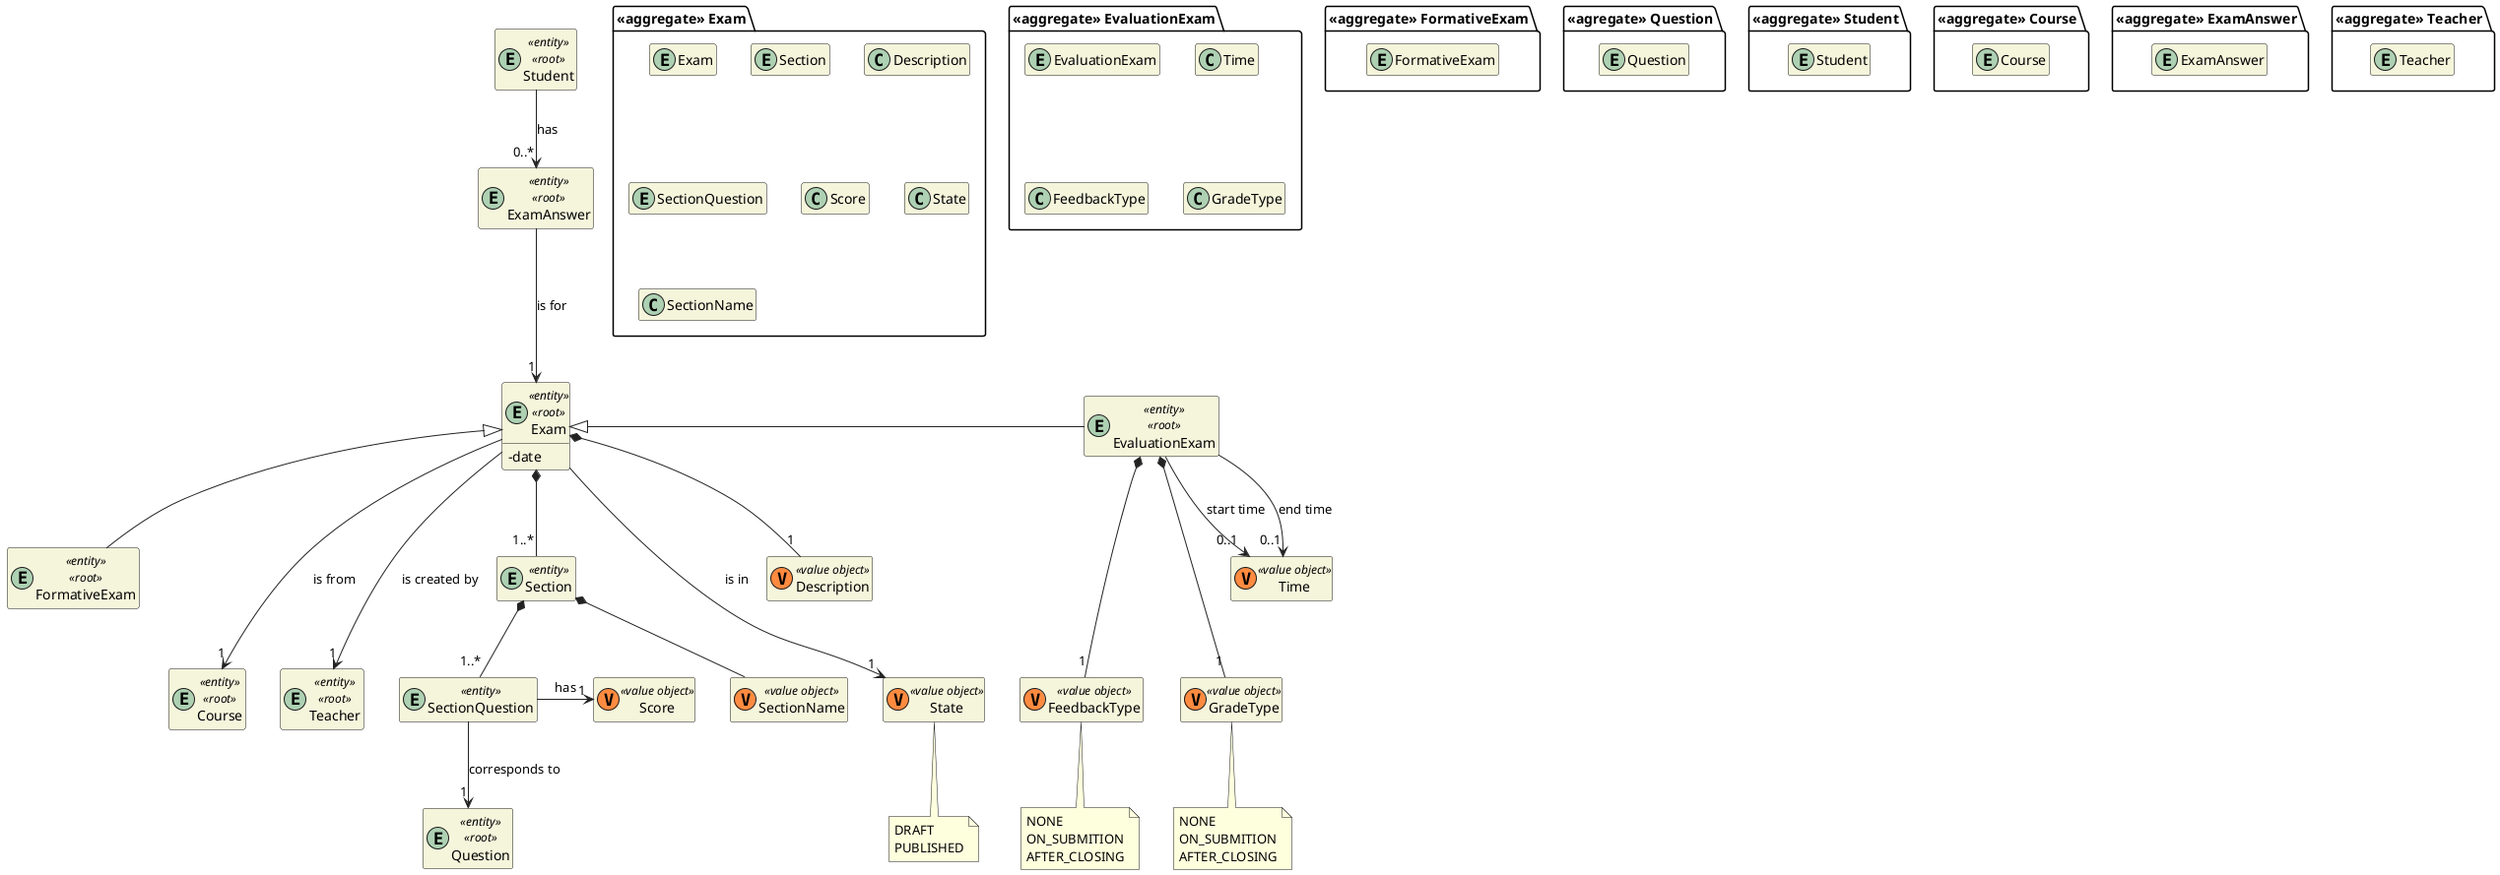 @startuml US2009_DM
'https://plantuml.com/class-diagram

skinparam classAttributeIconSize 0
hide empty attributes
hide empty methods
skinparam classBackgroundColor beige
skinparam ArrowColor #222222

package "<<aggregate>> Exam" {

  entity Exam

  entity Section

  class Description

  entity SectionQuestion
  class Score

  class State

  class SectionName
}

package "<<aggregate>> FormativeExam" {
  entity FormativeExam
}

entity FormativeExam <<entity>> <<root>> {
}

package "<<aggregate>> EvaluationExam" {
  entity EvaluationExam

  class Time
  class FeedbackType
  class GradeType
}

entity EvaluationExam <<entity>> <<root>> {
}

package "<<agregate>> Question" {
  entity Question
}

package "<<aggregate>> Student" {
  entity Student
}

entity SectionQuestion <<entity>> {
}

entity Student <<entity>> <<root>> {
}

package "<<aggregate>> Course" {
  entity Course
}

entity Course <<entity>> <<root>> {
}

package "<<aggregate>> ExamAnswer" {
  entity ExamAnswer
}

entity ExamAnswer <<entity>> <<root>> {
}

package "<<aggregate>> Teacher" {
  entity Teacher
}

entity Teacher <<entity>> <<root>> {
}

entity Exam <<entity>> <<root>> {
  - date
}

entity Section <<entity>> {}

class SectionName <<(V,#FF8B40) value object>> {}
class State <<(V,#FF8B40) value object>> {}

class FeedbackType <<(V,#FF8B40) value object>> {}
class GradeType <<(V,#FF8B40) value object>> {}
class Description <<(V,#FF8B40) value object>> {}
class Time <<(V,#FF8B40) value object>> {}
class Score <<(V,#FF8B40) value object>> {}

entity Question <<entity>> <<root>> {}

Exam <|- EvaluationExam
Exam <|-- FormativeExam

EvaluationExam --> "0..1" Time : start time
EvaluationExam --> "0..1" Time : end time

Exam ---> "1" State : is in

note bottom of State
  DRAFT
  PUBLISHED
end note

Exam *-- "1..*" Section
Exam ---> "1" Course : is from
Exam ---> "1" Teacher : is created by

EvaluationExam *--- "1" FeedbackType
EvaluationExam *--- "1" GradeType
Exam *-- "1" Description

note bottom of FeedbackType
  NONE
  ON_SUBMITION
  AFTER_CLOSING
end note

note bottom of GradeType
  NONE
  ON_SUBMITION
  AFTER_CLOSING
end note

Section *-- "1..*" SectionQuestion
SectionQuestion --> "1" Question : corresponds to
SectionQuestion -> "1" Score : has

Section *-- SectionName

Student --> "0..*" ExamAnswer : has

ExamAnswer ---> "1" Exam : is for

@enduml
